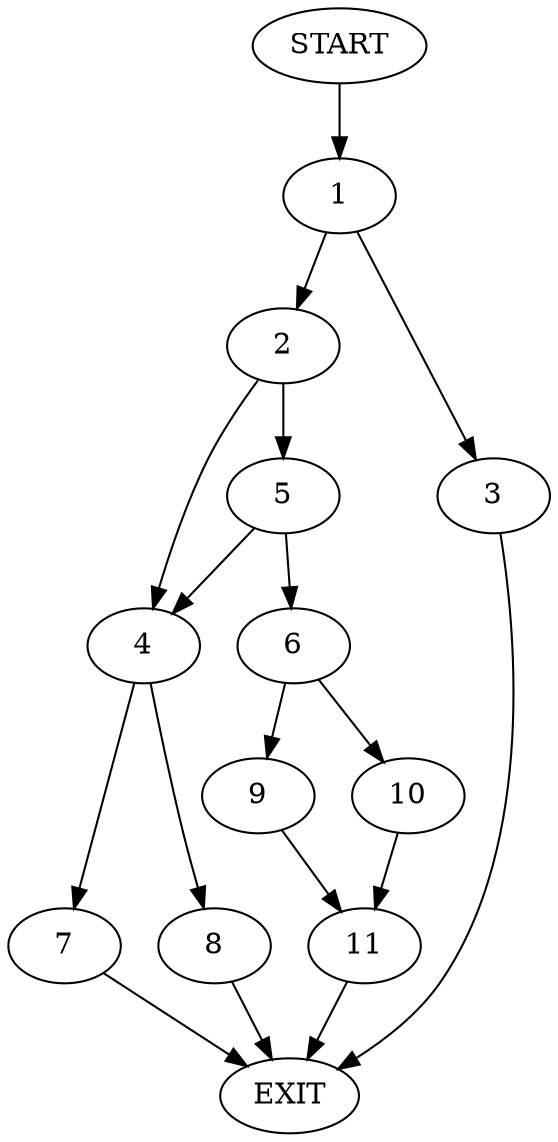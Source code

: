 digraph {
0 [label="START"]
12 [label="EXIT"]
0 -> 1
1 -> 2
1 -> 3
3 -> 12
2 -> 4
2 -> 5
5 -> 4
5 -> 6
4 -> 7
4 -> 8
6 -> 9
6 -> 10
10 -> 11
9 -> 11
11 -> 12
8 -> 12
7 -> 12
}
